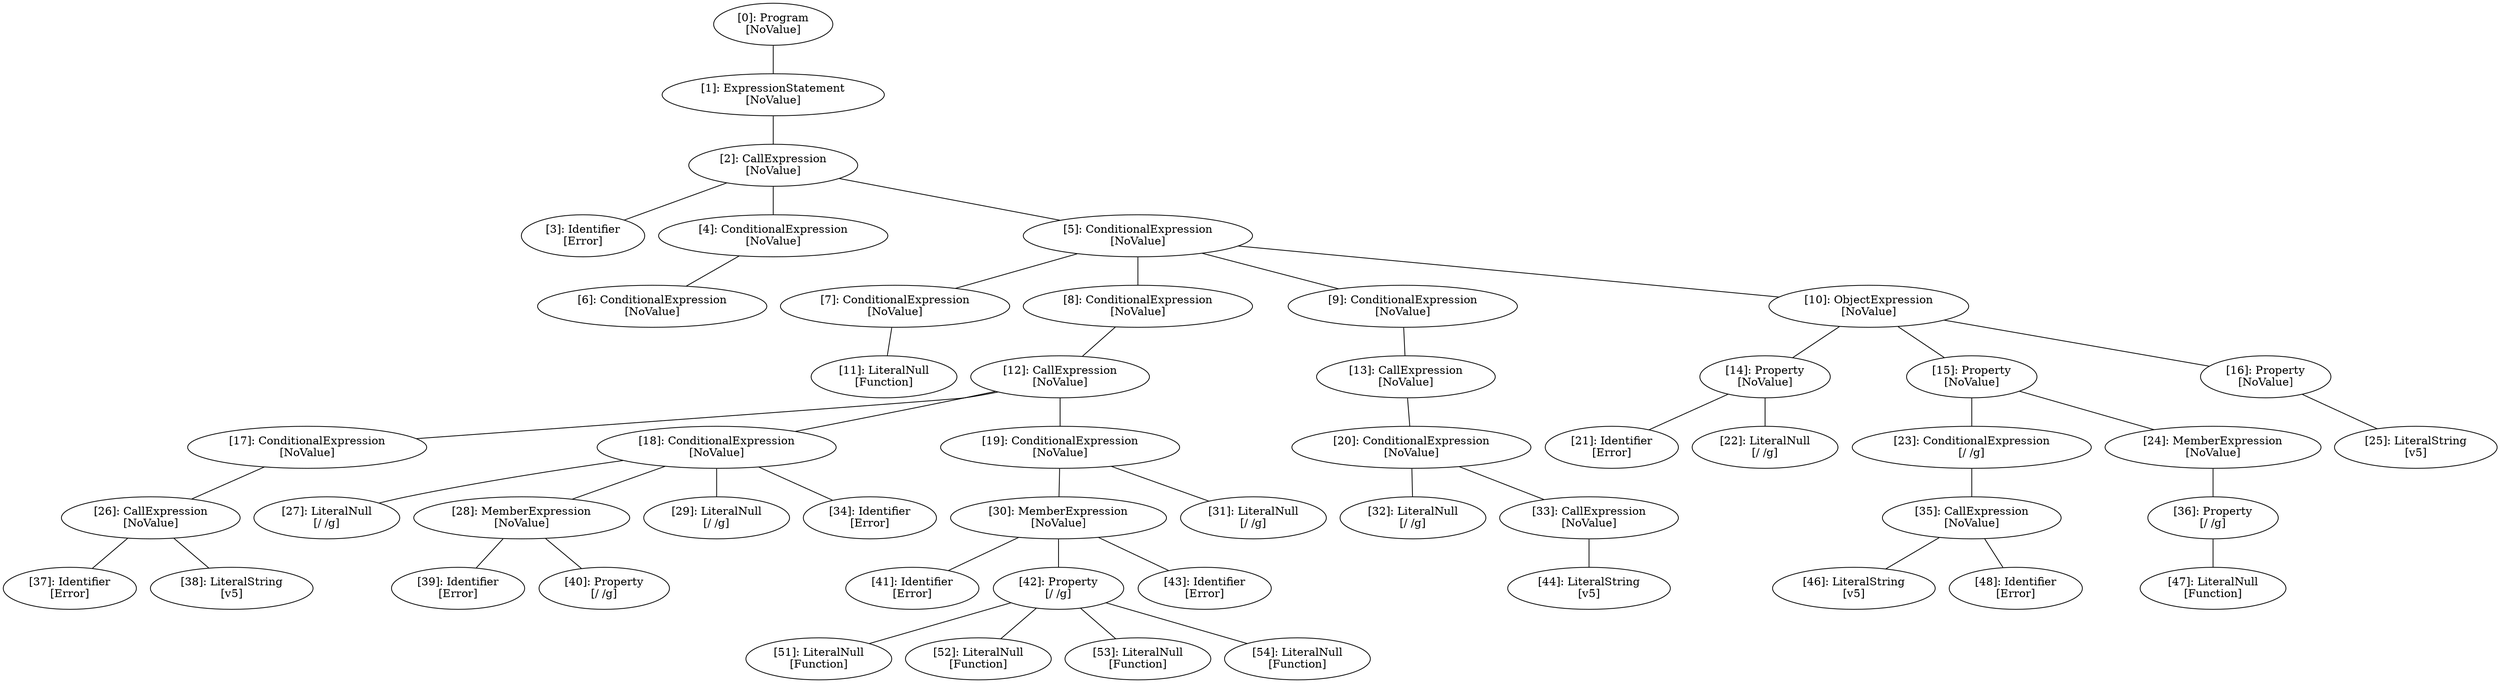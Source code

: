 // Result
graph {
	0 [label="[0]: Program
[NoValue]"]
	1 [label="[1]: ExpressionStatement
[NoValue]"]
	2 [label="[2]: CallExpression
[NoValue]"]
	3 [label="[3]: Identifier
[Error]"]
	4 [label="[4]: ConditionalExpression
[NoValue]"]
	5 [label="[5]: ConditionalExpression
[NoValue]"]
	6 [label="[6]: ConditionalExpression
[NoValue]"]
	7 [label="[7]: ConditionalExpression
[NoValue]"]
	8 [label="[8]: ConditionalExpression
[NoValue]"]
	9 [label="[9]: ConditionalExpression
[NoValue]"]
	10 [label="[10]: ObjectExpression
[NoValue]"]
	11 [label="[11]: LiteralNull
[Function]"]
	12 [label="[12]: CallExpression
[NoValue]"]
	13 [label="[13]: CallExpression
[NoValue]"]
	14 [label="[14]: Property
[NoValue]"]
	15 [label="[15]: Property
[NoValue]"]
	16 [label="[16]: Property
[NoValue]"]
	17 [label="[17]: ConditionalExpression
[NoValue]"]
	18 [label="[18]: ConditionalExpression
[NoValue]"]
	19 [label="[19]: ConditionalExpression
[NoValue]"]
	20 [label="[20]: ConditionalExpression
[NoValue]"]
	21 [label="[21]: Identifier
[Error]"]
	22 [label="[22]: LiteralNull
[/ /g]"]
	23 [label="[23]: ConditionalExpression
[/ /g]"]
	24 [label="[24]: MemberExpression
[NoValue]"]
	25 [label="[25]: LiteralString
[v5]"]
	26 [label="[26]: CallExpression
[NoValue]"]
	27 [label="[27]: LiteralNull
[/ /g]"]
	28 [label="[28]: MemberExpression
[NoValue]"]
	29 [label="[29]: LiteralNull
[/ /g]"]
	30 [label="[30]: MemberExpression
[NoValue]"]
	31 [label="[31]: LiteralNull
[/ /g]"]
	32 [label="[32]: LiteralNull
[/ /g]"]
	33 [label="[33]: CallExpression
[NoValue]"]
	34 [label="[34]: Identifier
[Error]"]
	35 [label="[35]: CallExpression
[NoValue]"]
	36 [label="[36]: Property
[/ /g]"]
	37 [label="[37]: Identifier
[Error]"]
	38 [label="[38]: LiteralString
[v5]"]
	39 [label="[39]: Identifier
[Error]"]
	40 [label="[40]: Property
[/ /g]"]
	41 [label="[41]: Identifier
[Error]"]
	42 [label="[42]: Property
[/ /g]"]
	43 [label="[43]: Identifier
[Error]"]
	44 [label="[44]: LiteralString
[v5]"]
	46 [label="[46]: LiteralString
[v5]"]
	47 [label="[47]: LiteralNull
[Function]"]
	48 [label="[48]: Identifier
[Error]"]
	51 [label="[51]: LiteralNull
[Function]"]
	52 [label="[52]: LiteralNull
[Function]"]
	53 [label="[53]: LiteralNull
[Function]"]
	54 [label="[54]: LiteralNull
[Function]"]
	0 -- 1
	1 -- 2
	2 -- 3
	2 -- 4
	2 -- 5
	4 -- 6
	5 -- 7
	5 -- 8
	5 -- 9
	5 -- 10
	7 -- 11
	8 -- 12
	9 -- 13
	10 -- 14
	10 -- 15
	10 -- 16
	12 -- 17
	12 -- 18
	12 -- 19
	13 -- 20
	14 -- 21
	14 -- 22
	15 -- 23
	15 -- 24
	16 -- 25
	17 -- 26
	18 -- 27
	18 -- 28
	18 -- 29
	18 -- 34
	19 -- 30
	19 -- 31
	20 -- 32
	20 -- 33
	23 -- 35
	24 -- 36
	26 -- 37
	26 -- 38
	28 -- 39
	28 -- 40
	30 -- 41
	30 -- 42
	30 -- 43
	33 -- 44
	35 -- 46
	35 -- 48
	36 -- 47
	42 -- 51
	42 -- 52
	42 -- 53
	42 -- 54
}
